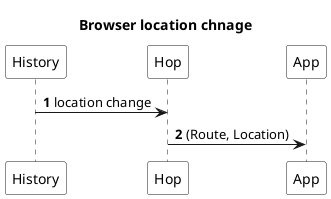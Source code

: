 @startuml
autonumber

title Browser location chnage

participant History #white
participant Hop #white
participant App #white

History -> Hop : location change
Hop -> App : (Route, Location)
@enduml

@startuml
autonumber

title Navigation

participant Elm #white
participant App #white
participant Hop #white
participant History #white

App -> Hop : navigateTo path
Hop -> History : change path
History --> Hop : Effect
Hop --> App : Effects
App -> Elm : Task
@enduml

